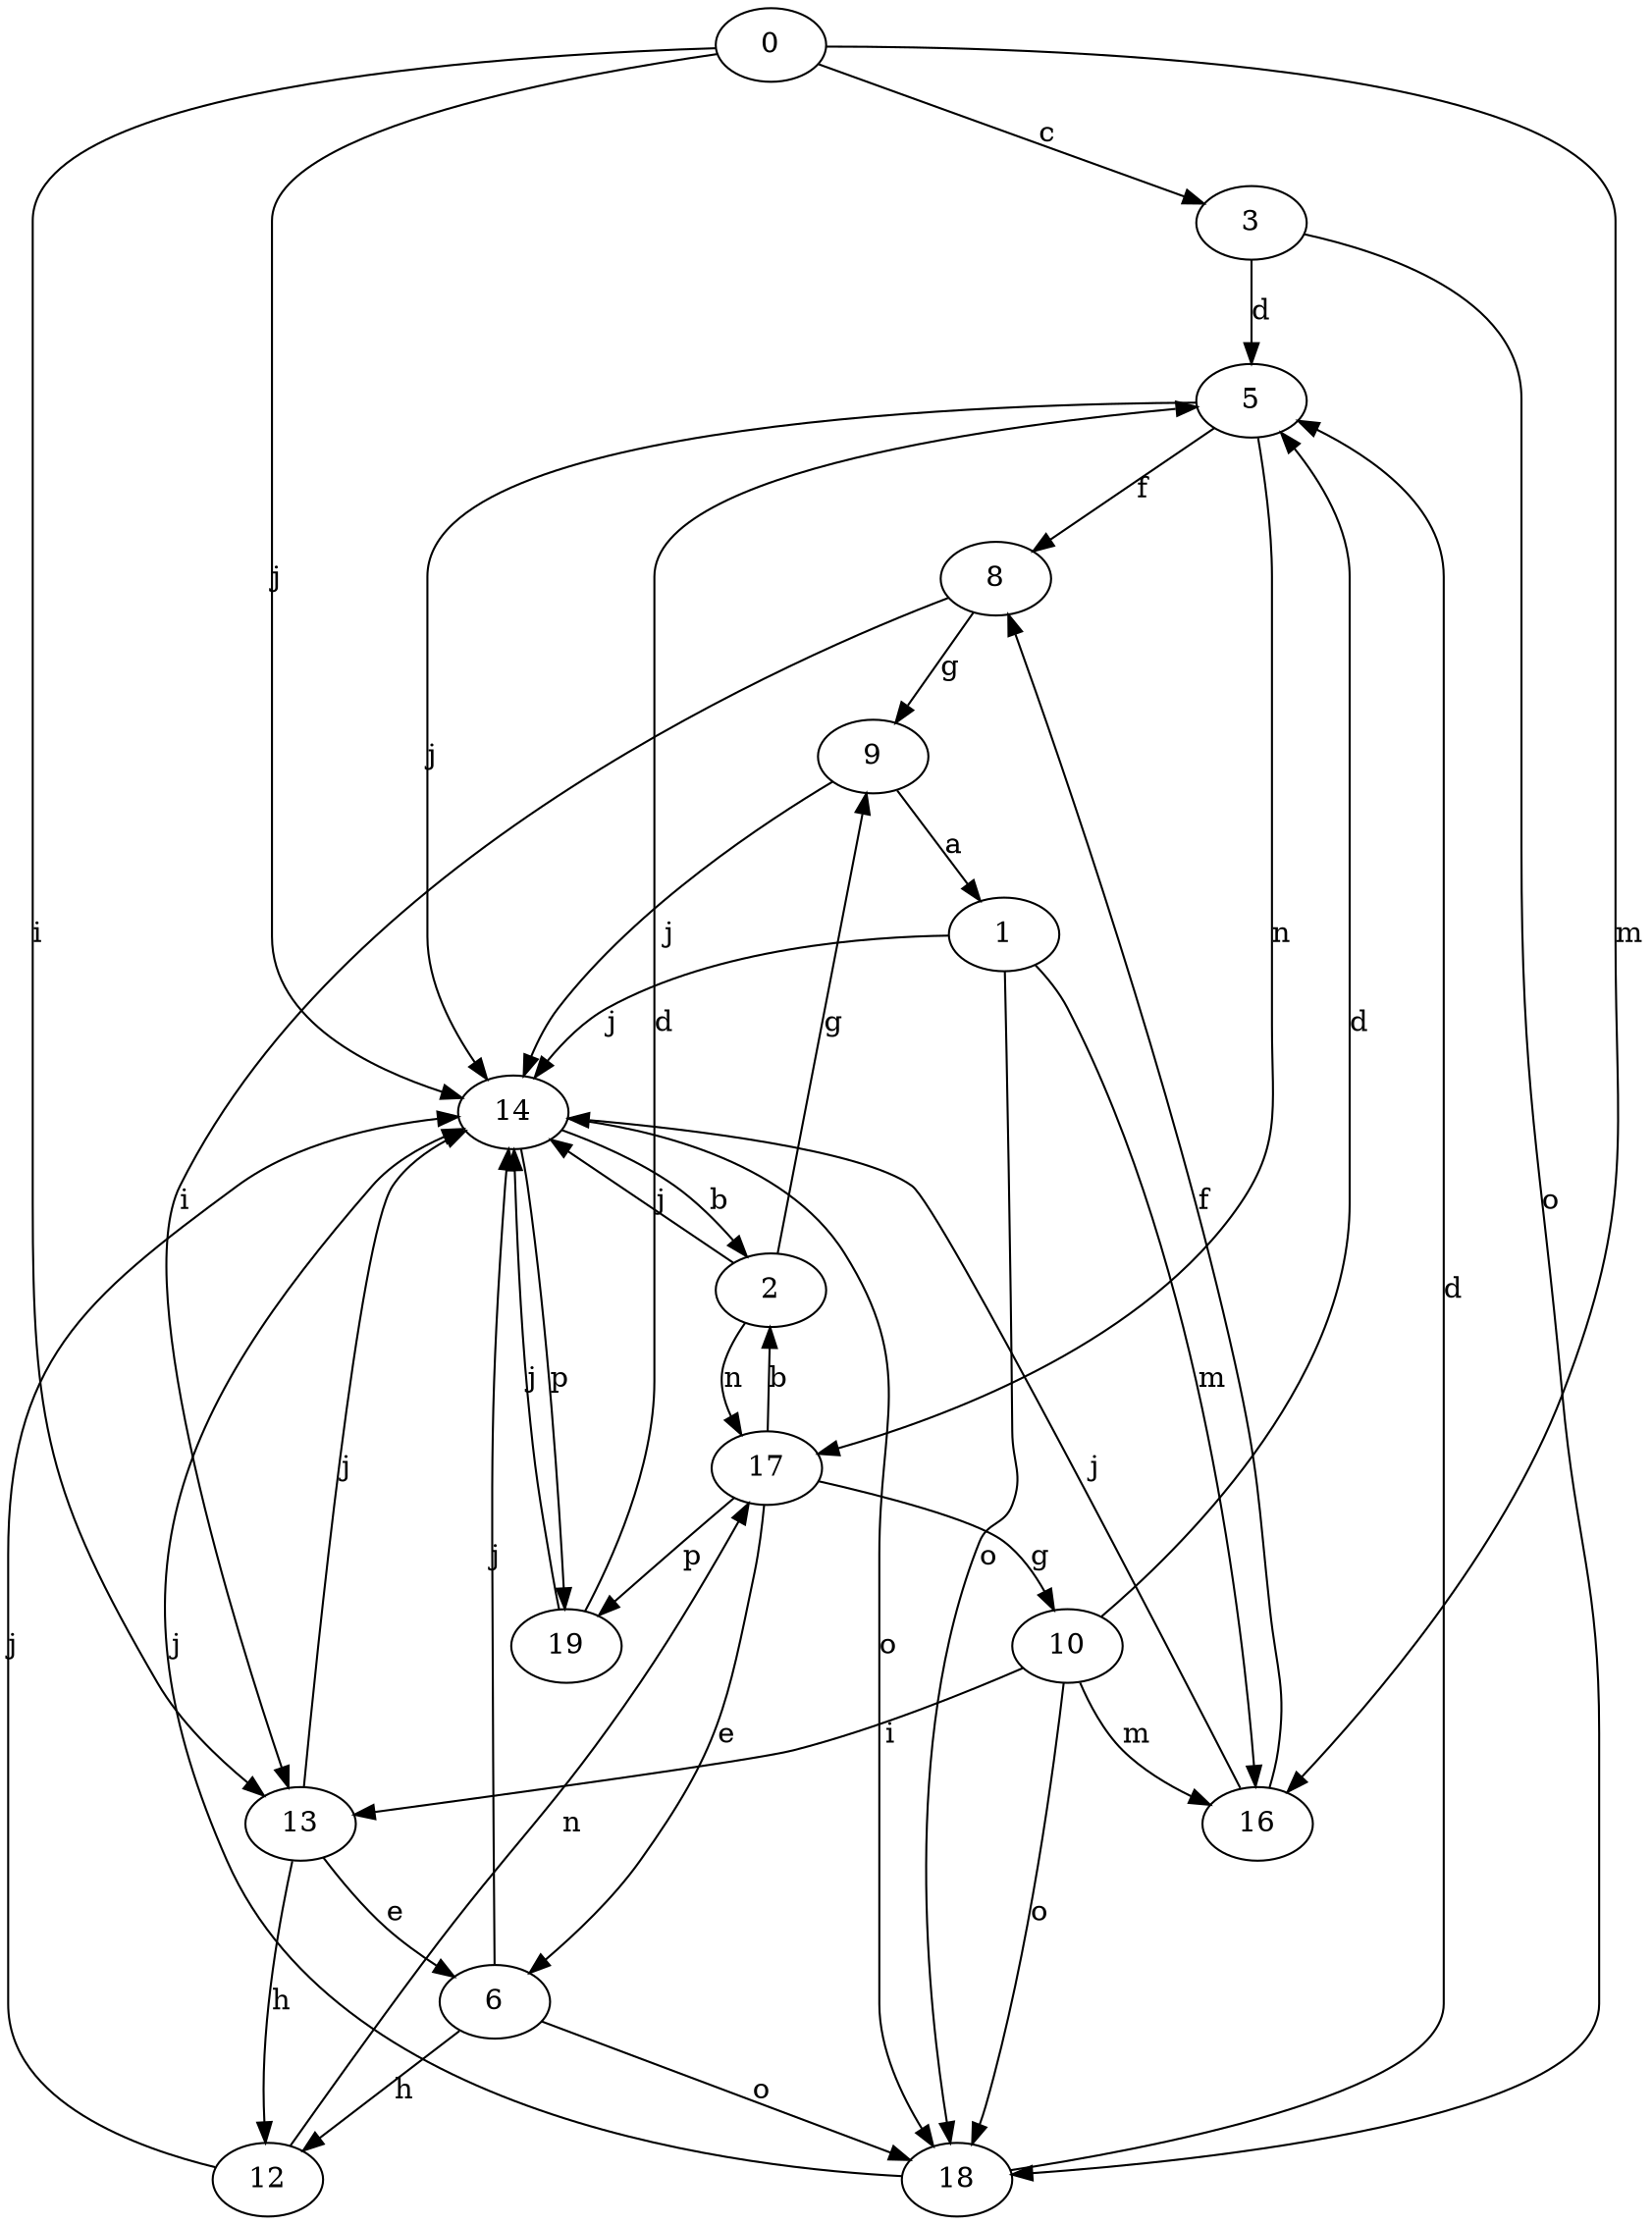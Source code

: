 strict digraph  {
0;
1;
2;
3;
5;
6;
8;
9;
10;
12;
13;
14;
16;
17;
18;
19;
0 -> 3  [label=c];
0 -> 13  [label=i];
0 -> 14  [label=j];
0 -> 16  [label=m];
1 -> 14  [label=j];
1 -> 16  [label=m];
1 -> 18  [label=o];
2 -> 9  [label=g];
2 -> 14  [label=j];
2 -> 17  [label=n];
3 -> 5  [label=d];
3 -> 18  [label=o];
5 -> 8  [label=f];
5 -> 14  [label=j];
5 -> 17  [label=n];
6 -> 12  [label=h];
6 -> 14  [label=j];
6 -> 18  [label=o];
8 -> 9  [label=g];
8 -> 13  [label=i];
9 -> 1  [label=a];
9 -> 14  [label=j];
10 -> 5  [label=d];
10 -> 13  [label=i];
10 -> 16  [label=m];
10 -> 18  [label=o];
12 -> 14  [label=j];
12 -> 17  [label=n];
13 -> 6  [label=e];
13 -> 12  [label=h];
13 -> 14  [label=j];
14 -> 2  [label=b];
14 -> 18  [label=o];
14 -> 19  [label=p];
16 -> 8  [label=f];
16 -> 14  [label=j];
17 -> 2  [label=b];
17 -> 6  [label=e];
17 -> 10  [label=g];
17 -> 19  [label=p];
18 -> 5  [label=d];
18 -> 14  [label=j];
19 -> 5  [label=d];
19 -> 14  [label=j];
}
